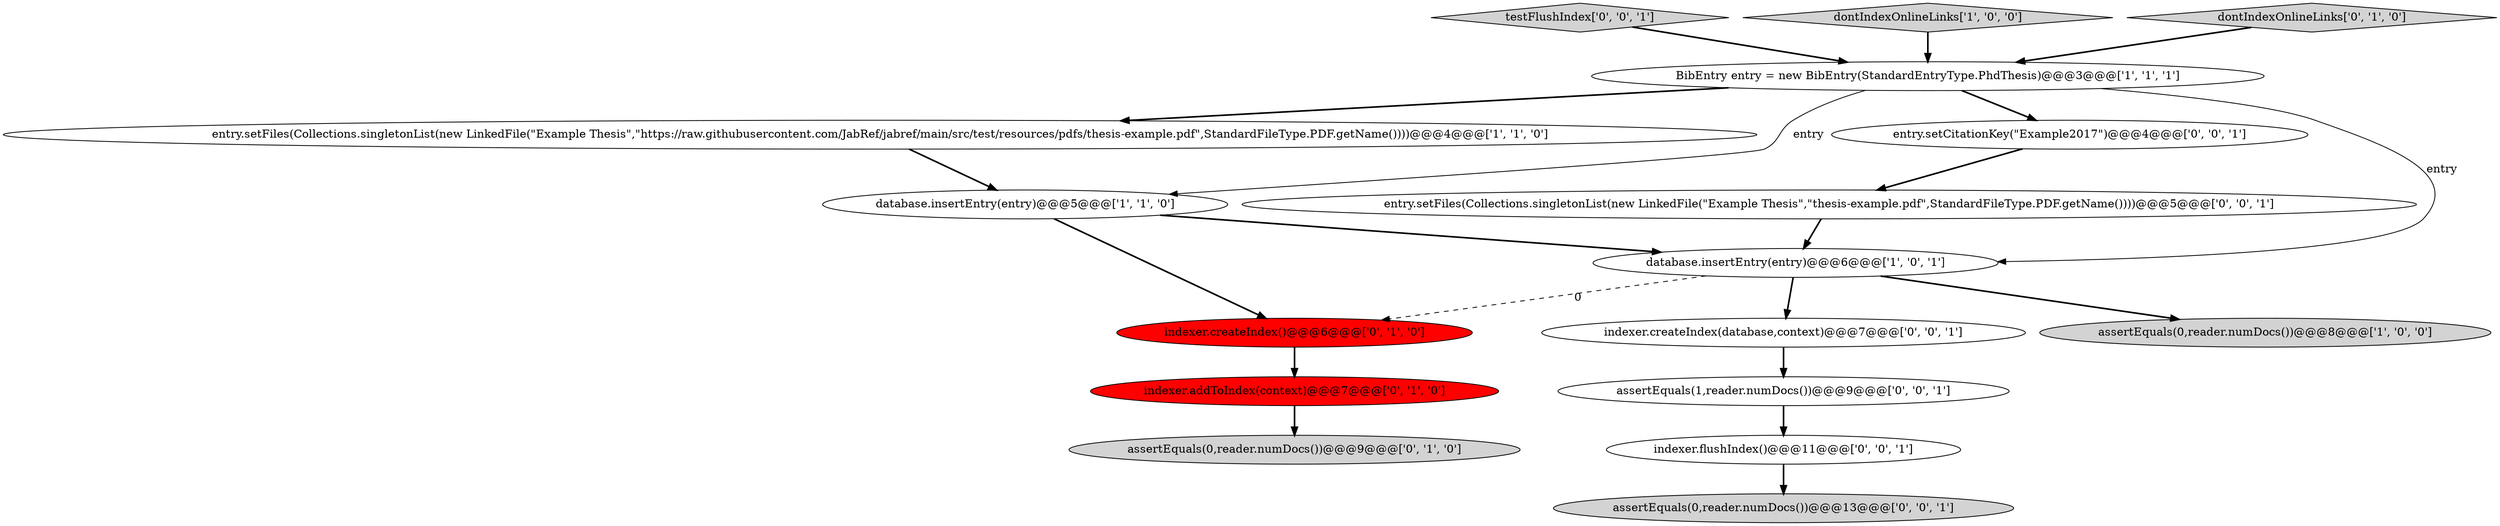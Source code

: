 digraph {
0 [style = filled, label = "database.insertEntry(entry)@@@6@@@['1', '0', '1']", fillcolor = white, shape = ellipse image = "AAA0AAABBB1BBB"];
11 [style = filled, label = "assertEquals(0,reader.numDocs())@@@13@@@['0', '0', '1']", fillcolor = lightgray, shape = ellipse image = "AAA0AAABBB3BBB"];
2 [style = filled, label = "assertEquals(0,reader.numDocs())@@@8@@@['1', '0', '0']", fillcolor = lightgray, shape = ellipse image = "AAA0AAABBB1BBB"];
9 [style = filled, label = "assertEquals(0,reader.numDocs())@@@9@@@['0', '1', '0']", fillcolor = lightgray, shape = ellipse image = "AAA0AAABBB2BBB"];
13 [style = filled, label = "testFlushIndex['0', '0', '1']", fillcolor = lightgray, shape = diamond image = "AAA0AAABBB3BBB"];
3 [style = filled, label = "database.insertEntry(entry)@@@5@@@['1', '1', '0']", fillcolor = white, shape = ellipse image = "AAA0AAABBB1BBB"];
1 [style = filled, label = "entry.setFiles(Collections.singletonList(new LinkedFile(\"Example Thesis\",\"https://raw.githubusercontent.com/JabRef/jabref/main/src/test/resources/pdfs/thesis-example.pdf\",StandardFileType.PDF.getName())))@@@4@@@['1', '1', '0']", fillcolor = white, shape = ellipse image = "AAA0AAABBB1BBB"];
15 [style = filled, label = "assertEquals(1,reader.numDocs())@@@9@@@['0', '0', '1']", fillcolor = white, shape = ellipse image = "AAA0AAABBB3BBB"];
14 [style = filled, label = "entry.setFiles(Collections.singletonList(new LinkedFile(\"Example Thesis\",\"thesis-example.pdf\",StandardFileType.PDF.getName())))@@@5@@@['0', '0', '1']", fillcolor = white, shape = ellipse image = "AAA0AAABBB3BBB"];
8 [style = filled, label = "indexer.addToIndex(context)@@@7@@@['0', '1', '0']", fillcolor = red, shape = ellipse image = "AAA1AAABBB2BBB"];
5 [style = filled, label = "BibEntry entry = new BibEntry(StandardEntryType.PhdThesis)@@@3@@@['1', '1', '1']", fillcolor = white, shape = ellipse image = "AAA0AAABBB1BBB"];
6 [style = filled, label = "indexer.createIndex()@@@6@@@['0', '1', '0']", fillcolor = red, shape = ellipse image = "AAA1AAABBB2BBB"];
10 [style = filled, label = "indexer.createIndex(database,context)@@@7@@@['0', '0', '1']", fillcolor = white, shape = ellipse image = "AAA0AAABBB3BBB"];
12 [style = filled, label = "indexer.flushIndex()@@@11@@@['0', '0', '1']", fillcolor = white, shape = ellipse image = "AAA0AAABBB3BBB"];
16 [style = filled, label = "entry.setCitationKey(\"Example2017\")@@@4@@@['0', '0', '1']", fillcolor = white, shape = ellipse image = "AAA0AAABBB3BBB"];
4 [style = filled, label = "dontIndexOnlineLinks['1', '0', '0']", fillcolor = lightgray, shape = diamond image = "AAA0AAABBB1BBB"];
7 [style = filled, label = "dontIndexOnlineLinks['0', '1', '0']", fillcolor = lightgray, shape = diamond image = "AAA0AAABBB2BBB"];
1->3 [style = bold, label=""];
5->16 [style = bold, label=""];
16->14 [style = bold, label=""];
5->1 [style = bold, label=""];
3->6 [style = bold, label=""];
7->5 [style = bold, label=""];
0->10 [style = bold, label=""];
15->12 [style = bold, label=""];
0->6 [style = dashed, label="0"];
10->15 [style = bold, label=""];
5->3 [style = solid, label="entry"];
14->0 [style = bold, label=""];
5->0 [style = solid, label="entry"];
4->5 [style = bold, label=""];
3->0 [style = bold, label=""];
6->8 [style = bold, label=""];
0->2 [style = bold, label=""];
8->9 [style = bold, label=""];
12->11 [style = bold, label=""];
13->5 [style = bold, label=""];
}
